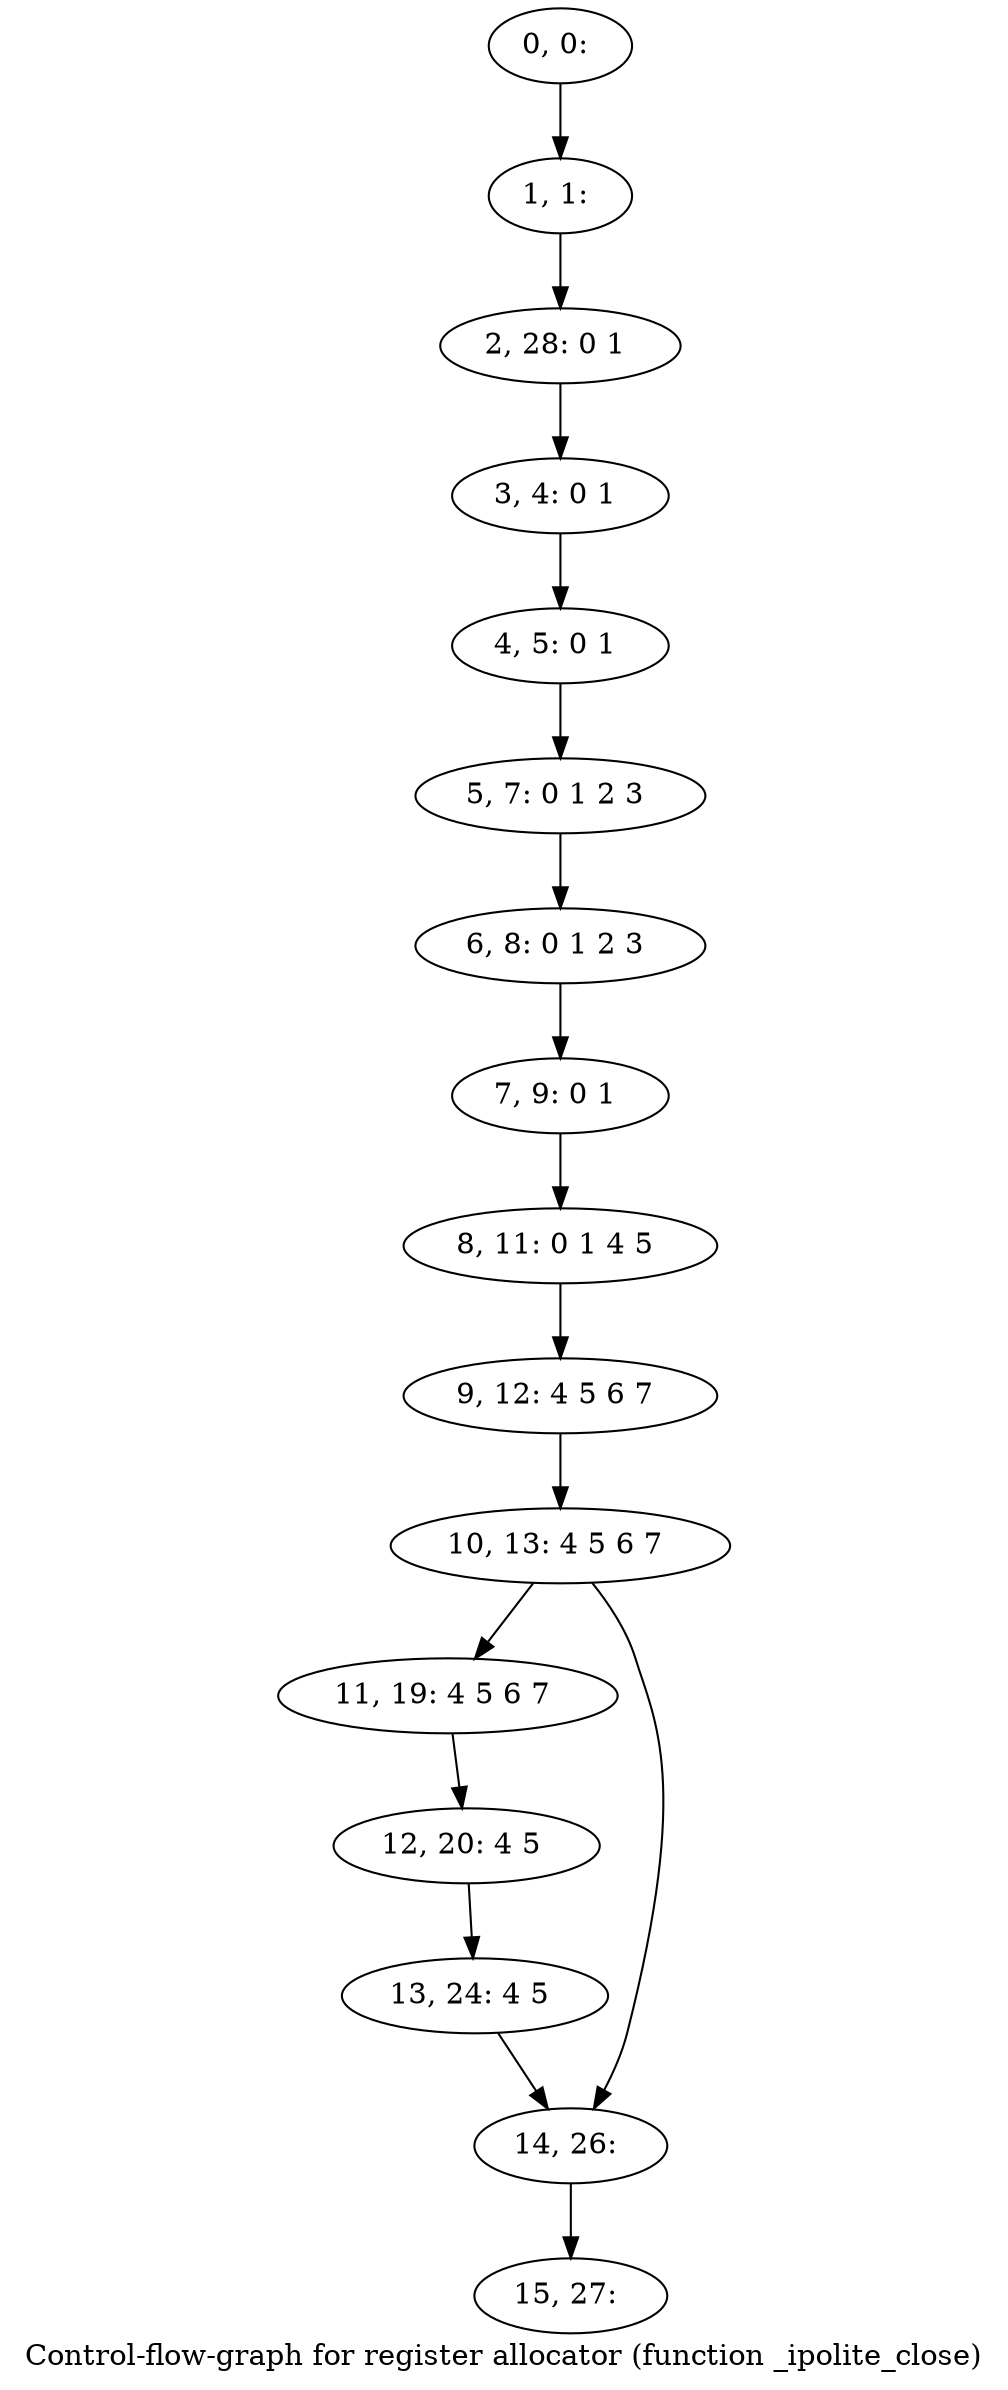 digraph G {
graph [label="Control-flow-graph for register allocator (function _ipolite_close)"]
0[label="0, 0: "];
1[label="1, 1: "];
2[label="2, 28: 0 1 "];
3[label="3, 4: 0 1 "];
4[label="4, 5: 0 1 "];
5[label="5, 7: 0 1 2 3 "];
6[label="6, 8: 0 1 2 3 "];
7[label="7, 9: 0 1 "];
8[label="8, 11: 0 1 4 5 "];
9[label="9, 12: 4 5 6 7 "];
10[label="10, 13: 4 5 6 7 "];
11[label="11, 19: 4 5 6 7 "];
12[label="12, 20: 4 5 "];
13[label="13, 24: 4 5 "];
14[label="14, 26: "];
15[label="15, 27: "];
0->1 ;
1->2 ;
2->3 ;
3->4 ;
4->5 ;
5->6 ;
6->7 ;
7->8 ;
8->9 ;
9->10 ;
10->11 ;
10->14 ;
11->12 ;
12->13 ;
13->14 ;
14->15 ;
}
